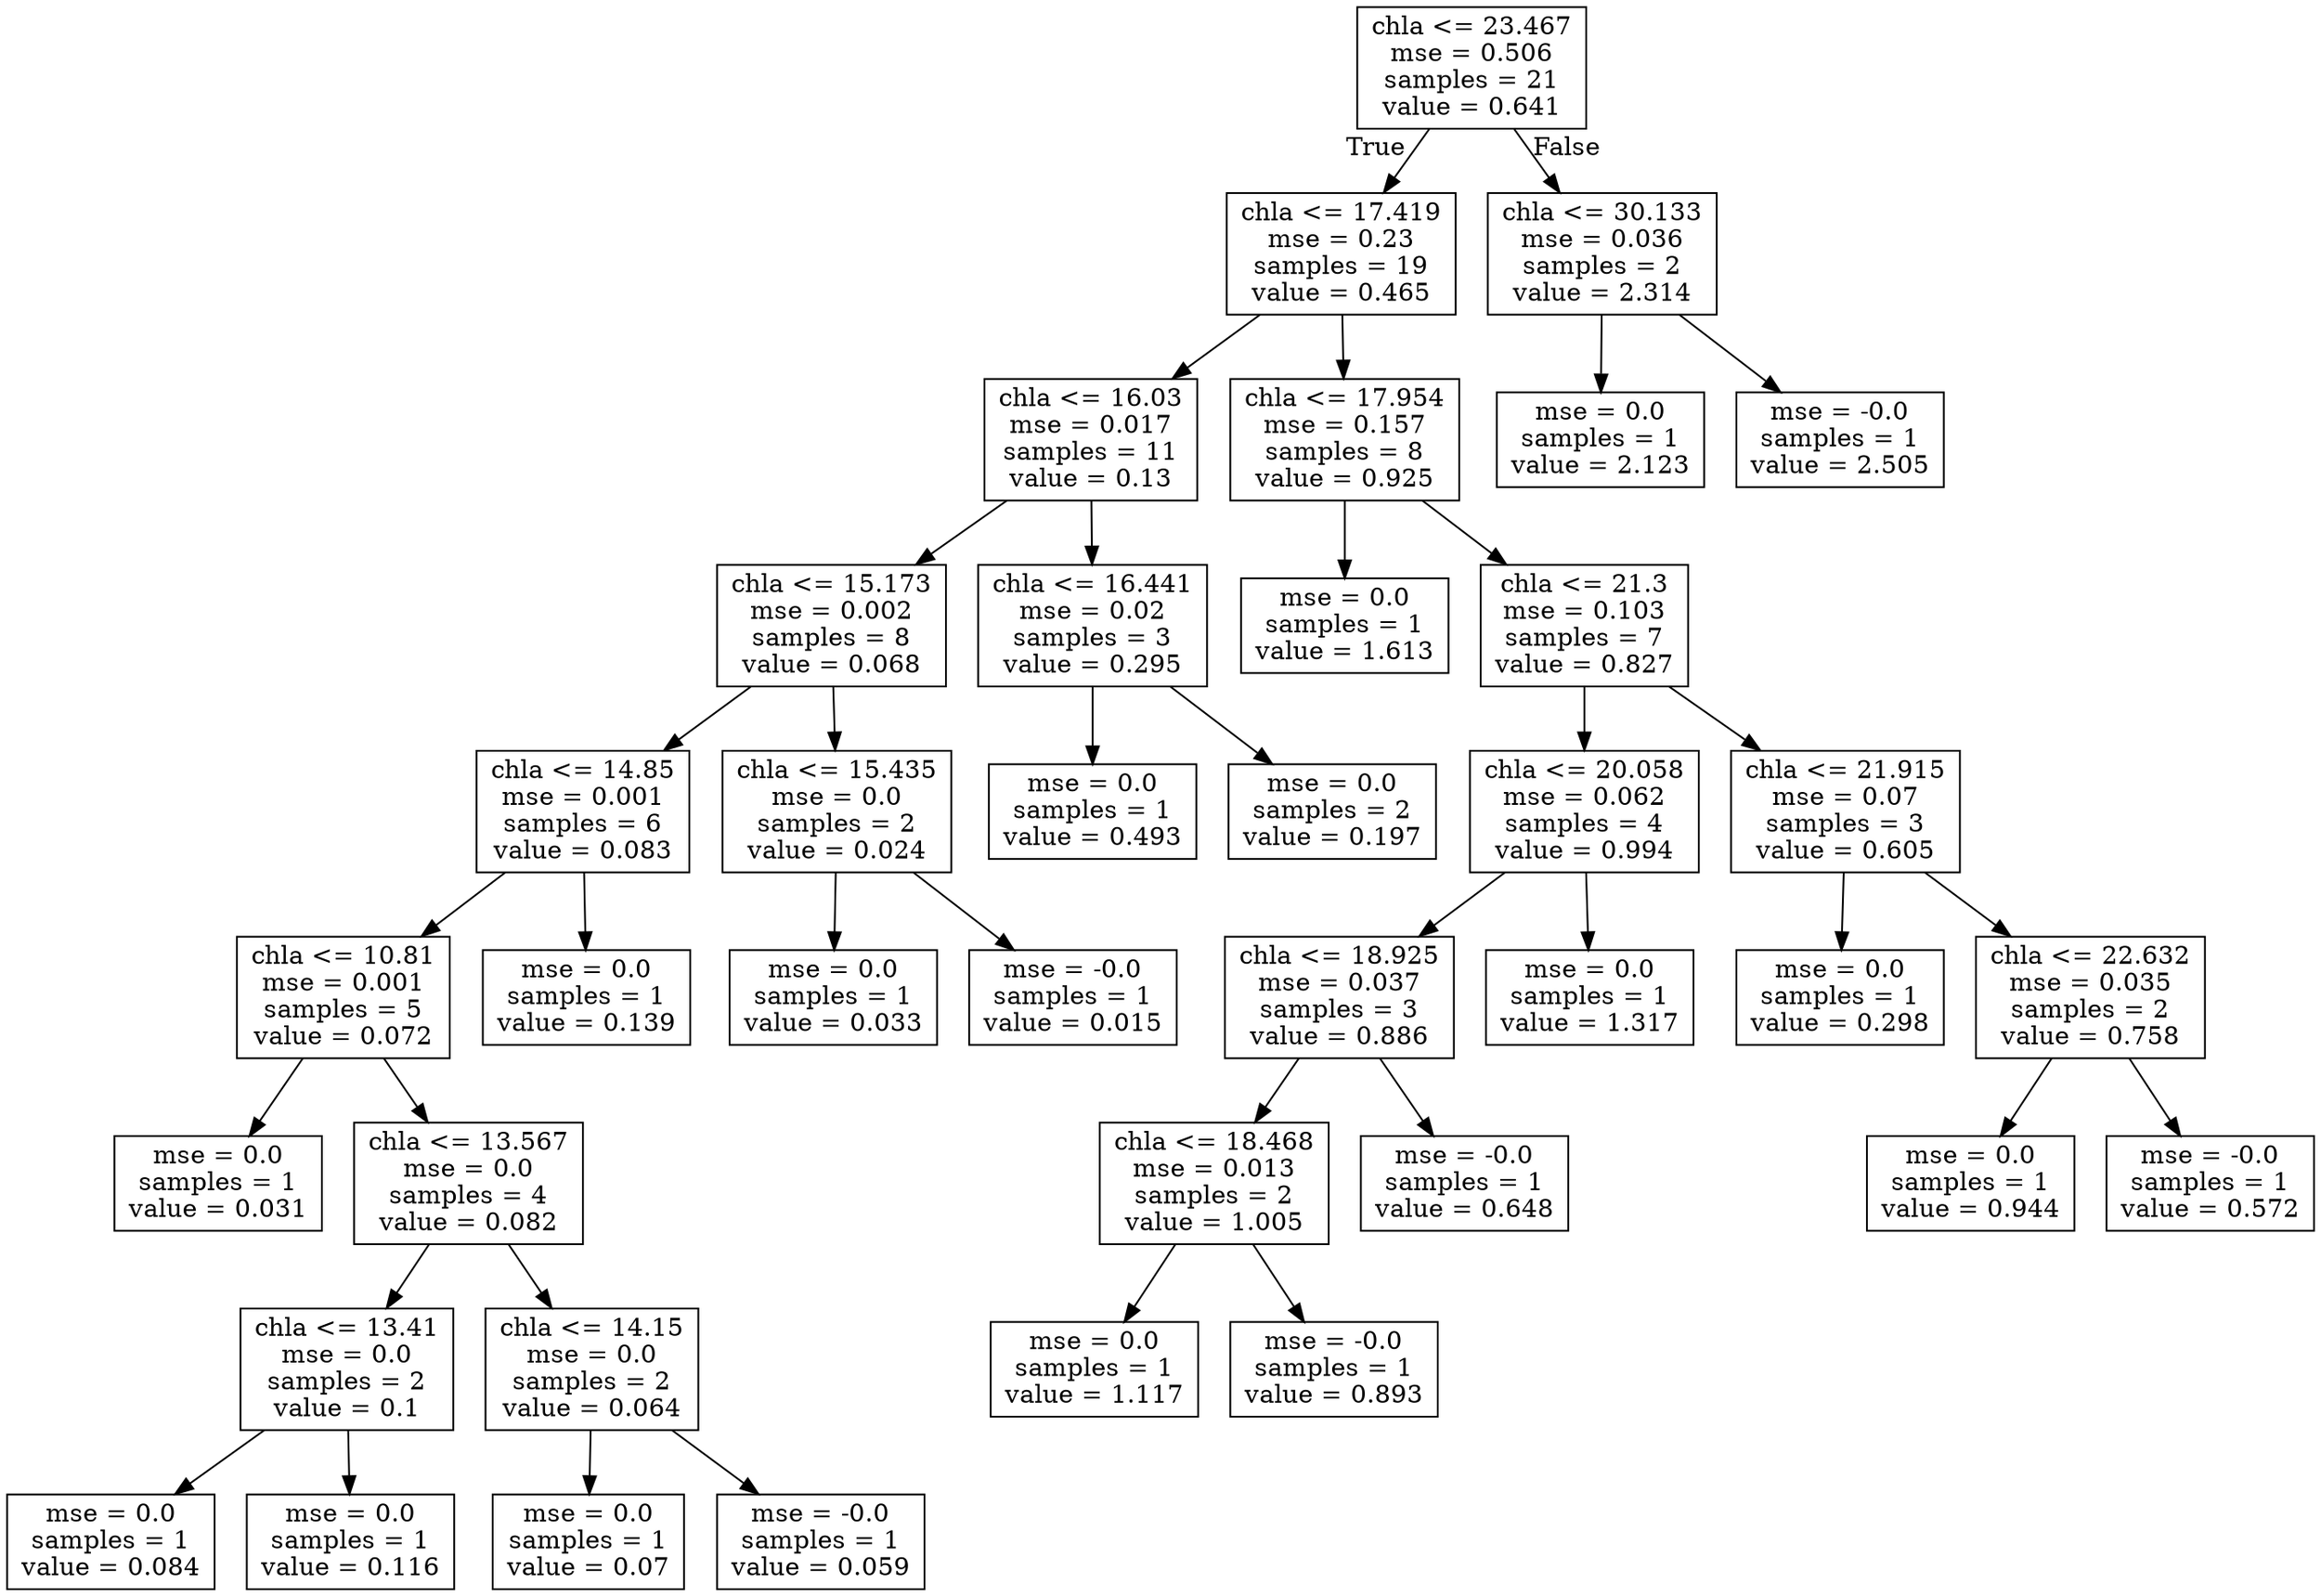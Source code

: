 digraph Tree {
node [shape=box] ;
0 [label="chla <= 23.467\nmse = 0.506\nsamples = 21\nvalue = 0.641"] ;
1 [label="chla <= 17.419\nmse = 0.23\nsamples = 19\nvalue = 0.465"] ;
0 -> 1 [labeldistance=2.5, labelangle=45, headlabel="True"] ;
2 [label="chla <= 16.03\nmse = 0.017\nsamples = 11\nvalue = 0.13"] ;
1 -> 2 ;
3 [label="chla <= 15.173\nmse = 0.002\nsamples = 8\nvalue = 0.068"] ;
2 -> 3 ;
4 [label="chla <= 14.85\nmse = 0.001\nsamples = 6\nvalue = 0.083"] ;
3 -> 4 ;
5 [label="chla <= 10.81\nmse = 0.001\nsamples = 5\nvalue = 0.072"] ;
4 -> 5 ;
6 [label="mse = 0.0\nsamples = 1\nvalue = 0.031"] ;
5 -> 6 ;
7 [label="chla <= 13.567\nmse = 0.0\nsamples = 4\nvalue = 0.082"] ;
5 -> 7 ;
8 [label="chla <= 13.41\nmse = 0.0\nsamples = 2\nvalue = 0.1"] ;
7 -> 8 ;
9 [label="mse = 0.0\nsamples = 1\nvalue = 0.084"] ;
8 -> 9 ;
10 [label="mse = 0.0\nsamples = 1\nvalue = 0.116"] ;
8 -> 10 ;
11 [label="chla <= 14.15\nmse = 0.0\nsamples = 2\nvalue = 0.064"] ;
7 -> 11 ;
12 [label="mse = 0.0\nsamples = 1\nvalue = 0.07"] ;
11 -> 12 ;
13 [label="mse = -0.0\nsamples = 1\nvalue = 0.059"] ;
11 -> 13 ;
14 [label="mse = 0.0\nsamples = 1\nvalue = 0.139"] ;
4 -> 14 ;
15 [label="chla <= 15.435\nmse = 0.0\nsamples = 2\nvalue = 0.024"] ;
3 -> 15 ;
16 [label="mse = 0.0\nsamples = 1\nvalue = 0.033"] ;
15 -> 16 ;
17 [label="mse = -0.0\nsamples = 1\nvalue = 0.015"] ;
15 -> 17 ;
18 [label="chla <= 16.441\nmse = 0.02\nsamples = 3\nvalue = 0.295"] ;
2 -> 18 ;
19 [label="mse = 0.0\nsamples = 1\nvalue = 0.493"] ;
18 -> 19 ;
20 [label="mse = 0.0\nsamples = 2\nvalue = 0.197"] ;
18 -> 20 ;
21 [label="chla <= 17.954\nmse = 0.157\nsamples = 8\nvalue = 0.925"] ;
1 -> 21 ;
22 [label="mse = 0.0\nsamples = 1\nvalue = 1.613"] ;
21 -> 22 ;
23 [label="chla <= 21.3\nmse = 0.103\nsamples = 7\nvalue = 0.827"] ;
21 -> 23 ;
24 [label="chla <= 20.058\nmse = 0.062\nsamples = 4\nvalue = 0.994"] ;
23 -> 24 ;
25 [label="chla <= 18.925\nmse = 0.037\nsamples = 3\nvalue = 0.886"] ;
24 -> 25 ;
26 [label="chla <= 18.468\nmse = 0.013\nsamples = 2\nvalue = 1.005"] ;
25 -> 26 ;
27 [label="mse = 0.0\nsamples = 1\nvalue = 1.117"] ;
26 -> 27 ;
28 [label="mse = -0.0\nsamples = 1\nvalue = 0.893"] ;
26 -> 28 ;
29 [label="mse = -0.0\nsamples = 1\nvalue = 0.648"] ;
25 -> 29 ;
30 [label="mse = 0.0\nsamples = 1\nvalue = 1.317"] ;
24 -> 30 ;
31 [label="chla <= 21.915\nmse = 0.07\nsamples = 3\nvalue = 0.605"] ;
23 -> 31 ;
32 [label="mse = 0.0\nsamples = 1\nvalue = 0.298"] ;
31 -> 32 ;
33 [label="chla <= 22.632\nmse = 0.035\nsamples = 2\nvalue = 0.758"] ;
31 -> 33 ;
34 [label="mse = 0.0\nsamples = 1\nvalue = 0.944"] ;
33 -> 34 ;
35 [label="mse = -0.0\nsamples = 1\nvalue = 0.572"] ;
33 -> 35 ;
36 [label="chla <= 30.133\nmse = 0.036\nsamples = 2\nvalue = 2.314"] ;
0 -> 36 [labeldistance=2.5, labelangle=-45, headlabel="False"] ;
37 [label="mse = 0.0\nsamples = 1\nvalue = 2.123"] ;
36 -> 37 ;
38 [label="mse = -0.0\nsamples = 1\nvalue = 2.505"] ;
36 -> 38 ;
}